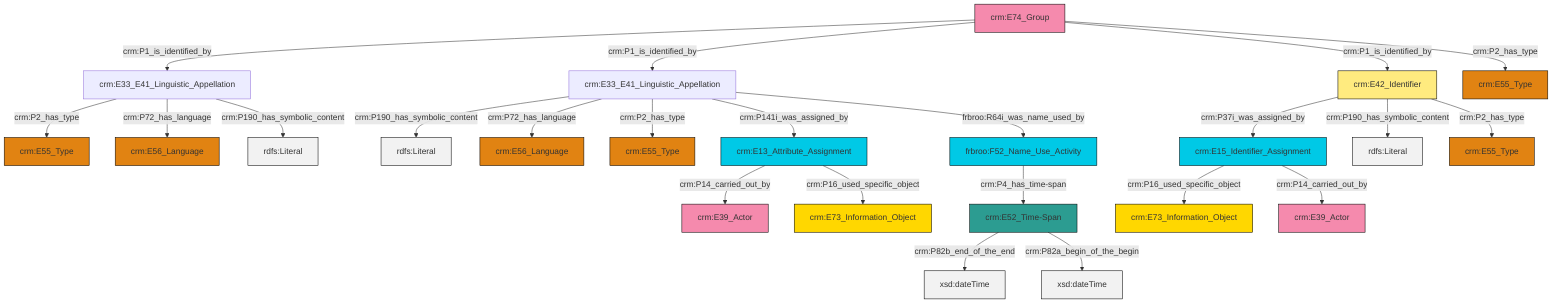 graph TD
classDef Literal fill:#f2f2f2,stroke:#000000;
classDef CRM_Entity fill:#FFFFFF,stroke:#000000;
classDef Temporal_Entity fill:#00C9E6, stroke:#000000;
classDef Type fill:#E18312, stroke:#000000;
classDef Time-Span fill:#2C9C91, stroke:#000000;
classDef Appellation fill:#FFEB7F, stroke:#000000;
classDef Place fill:#008836, stroke:#000000;
classDef Persistent_Item fill:#B266B2, stroke:#000000;
classDef Conceptual_Object fill:#FFD700, stroke:#000000;
classDef Physical_Thing fill:#D2B48C, stroke:#000000;
classDef Actor fill:#f58aad, stroke:#000000;
classDef PC_Classes fill:#4ce600, stroke:#000000;
classDef Multi fill:#cccccc,stroke:#000000;

0["crm:E52_Time-Span"]:::Time-Span -->|crm:P82b_end_of_the_end| 1[xsd:dateTime]:::Literal
2["crm:E74_Group"]:::Actor -->|crm:P1_is_identified_by| 3["crm:E33_E41_Linguistic_Appellation"]:::Default
4["crm:E13_Attribute_Assignment"]:::Temporal_Entity -->|crm:P14_carried_out_by| 5["crm:E39_Actor"]:::Actor
2["crm:E74_Group"]:::Actor -->|crm:P1_is_identified_by| 10["crm:E33_E41_Linguistic_Appellation"]:::Default
0["crm:E52_Time-Span"]:::Time-Span -->|crm:P82a_begin_of_the_begin| 14[xsd:dateTime]:::Literal
10["crm:E33_E41_Linguistic_Appellation"]:::Default -->|crm:P190_has_symbolic_content| 17[rdfs:Literal]:::Literal
10["crm:E33_E41_Linguistic_Appellation"]:::Default -->|crm:P72_has_language| 22["crm:E56_Language"]:::Type
18["crm:E15_Identifier_Assignment"]:::Temporal_Entity -->|crm:P16_used_specific_object| 6["crm:E73_Information_Object"]:::Conceptual_Object
10["crm:E33_E41_Linguistic_Appellation"]:::Default -->|crm:P2_has_type| 28["crm:E55_Type"]:::Type
2["crm:E74_Group"]:::Actor -->|crm:P1_is_identified_by| 15["crm:E42_Identifier"]:::Appellation
29["frbroo:F52_Name_Use_Activity"]:::Temporal_Entity -->|crm:P4_has_time-span| 0["crm:E52_Time-Span"]:::Time-Span
2["crm:E74_Group"]:::Actor -->|crm:P2_has_type| 26["crm:E55_Type"]:::Type
3["crm:E33_E41_Linguistic_Appellation"]:::Default -->|crm:P2_has_type| 23["crm:E55_Type"]:::Type
10["crm:E33_E41_Linguistic_Appellation"]:::Default -->|crm:P141i_was_assigned_by| 4["crm:E13_Attribute_Assignment"]:::Temporal_Entity
15["crm:E42_Identifier"]:::Appellation -->|crm:P37i_was_assigned_by| 18["crm:E15_Identifier_Assignment"]:::Temporal_Entity
10["crm:E33_E41_Linguistic_Appellation"]:::Default -->|frbroo:R64i_was_name_used_by| 29["frbroo:F52_Name_Use_Activity"]:::Temporal_Entity
3["crm:E33_E41_Linguistic_Appellation"]:::Default -->|crm:P72_has_language| 20["crm:E56_Language"]:::Type
15["crm:E42_Identifier"]:::Appellation -->|crm:P190_has_symbolic_content| 35[rdfs:Literal]:::Literal
4["crm:E13_Attribute_Assignment"]:::Temporal_Entity -->|crm:P16_used_specific_object| 11["crm:E73_Information_Object"]:::Conceptual_Object
3["crm:E33_E41_Linguistic_Appellation"]:::Default -->|crm:P190_has_symbolic_content| 37[rdfs:Literal]:::Literal
18["crm:E15_Identifier_Assignment"]:::Temporal_Entity -->|crm:P14_carried_out_by| 31["crm:E39_Actor"]:::Actor
15["crm:E42_Identifier"]:::Appellation -->|crm:P2_has_type| 8["crm:E55_Type"]:::Type